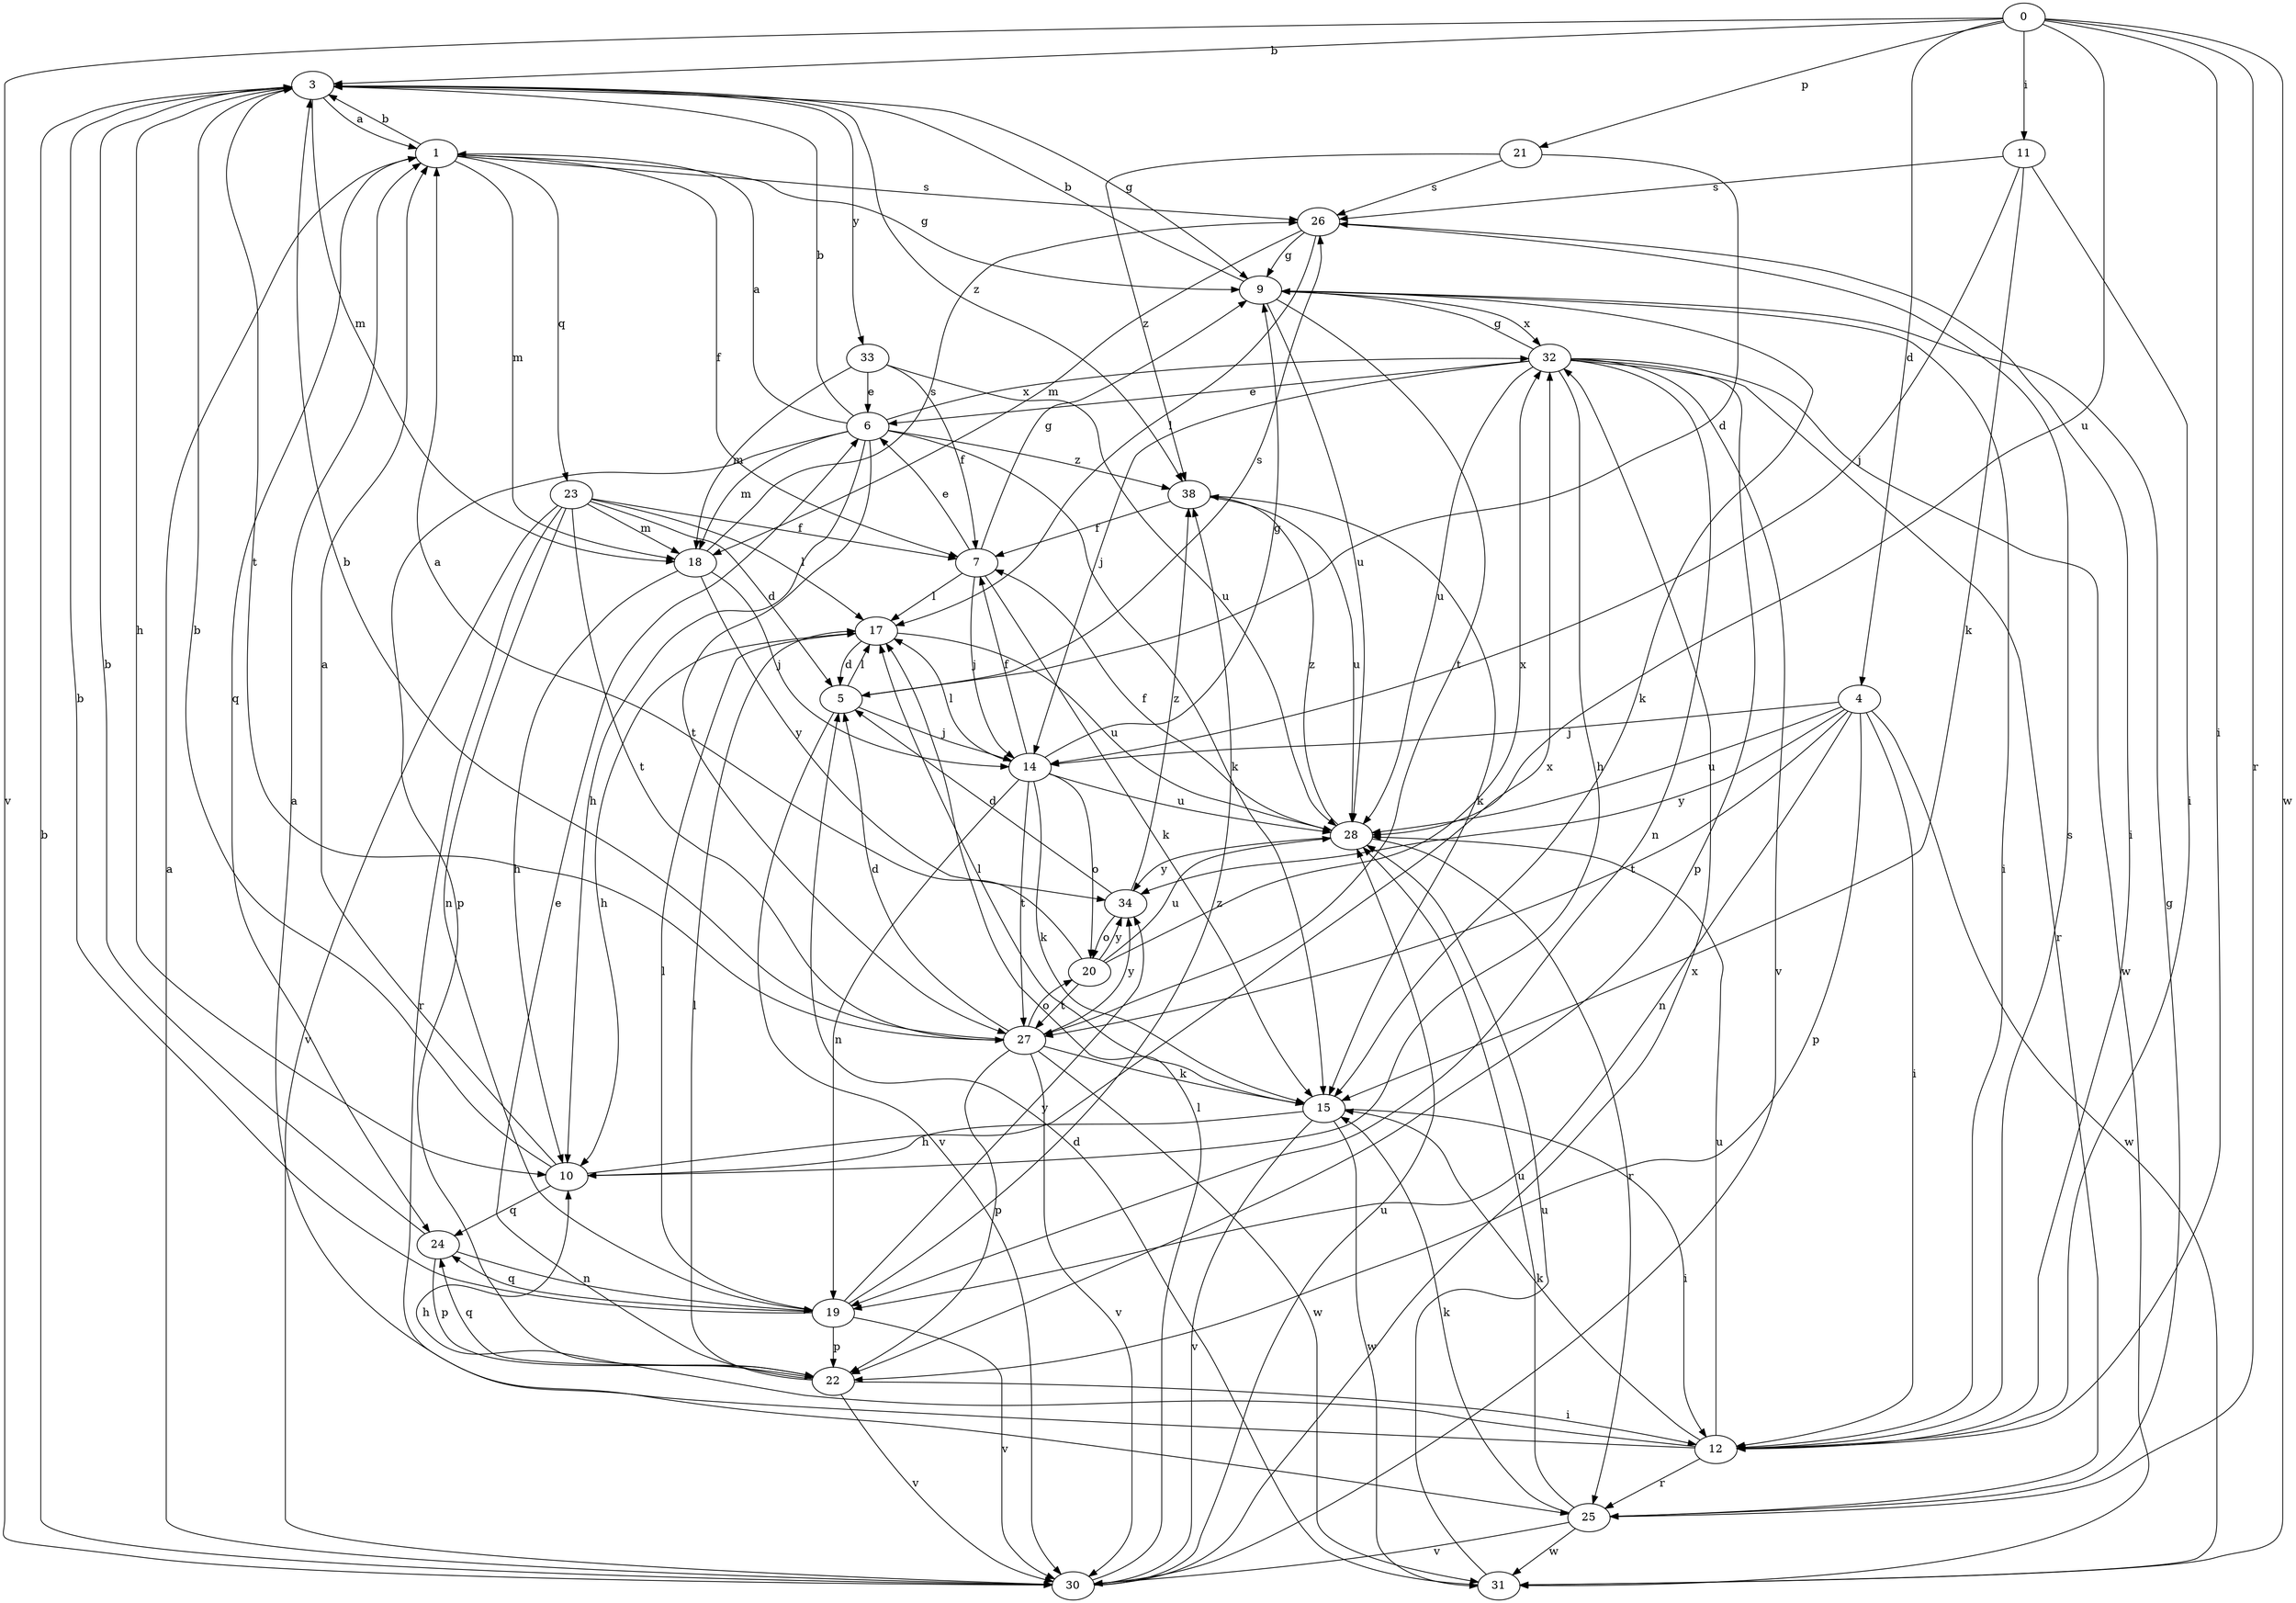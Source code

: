 strict digraph  {
0;
1;
3;
4;
5;
6;
7;
9;
10;
11;
12;
14;
15;
17;
18;
19;
20;
21;
22;
23;
24;
25;
26;
27;
28;
30;
31;
32;
33;
34;
38;
0 -> 3  [label=b];
0 -> 4  [label=d];
0 -> 11  [label=i];
0 -> 12  [label=i];
0 -> 21  [label=p];
0 -> 25  [label=r];
0 -> 28  [label=u];
0 -> 30  [label=v];
0 -> 31  [label=w];
1 -> 3  [label=b];
1 -> 7  [label=f];
1 -> 9  [label=g];
1 -> 18  [label=m];
1 -> 23  [label=q];
1 -> 24  [label=q];
1 -> 26  [label=s];
3 -> 1  [label=a];
3 -> 9  [label=g];
3 -> 10  [label=h];
3 -> 18  [label=m];
3 -> 27  [label=t];
3 -> 33  [label=y];
3 -> 38  [label=z];
4 -> 12  [label=i];
4 -> 14  [label=j];
4 -> 19  [label=n];
4 -> 22  [label=p];
4 -> 27  [label=t];
4 -> 28  [label=u];
4 -> 31  [label=w];
4 -> 34  [label=y];
5 -> 14  [label=j];
5 -> 17  [label=l];
5 -> 26  [label=s];
5 -> 30  [label=v];
6 -> 1  [label=a];
6 -> 3  [label=b];
6 -> 10  [label=h];
6 -> 15  [label=k];
6 -> 18  [label=m];
6 -> 22  [label=p];
6 -> 27  [label=t];
6 -> 32  [label=x];
6 -> 38  [label=z];
7 -> 6  [label=e];
7 -> 9  [label=g];
7 -> 14  [label=j];
7 -> 15  [label=k];
7 -> 17  [label=l];
9 -> 3  [label=b];
9 -> 12  [label=i];
9 -> 15  [label=k];
9 -> 27  [label=t];
9 -> 28  [label=u];
9 -> 32  [label=x];
10 -> 1  [label=a];
10 -> 3  [label=b];
10 -> 24  [label=q];
10 -> 32  [label=x];
11 -> 12  [label=i];
11 -> 14  [label=j];
11 -> 15  [label=k];
11 -> 26  [label=s];
12 -> 1  [label=a];
12 -> 10  [label=h];
12 -> 15  [label=k];
12 -> 25  [label=r];
12 -> 26  [label=s];
12 -> 28  [label=u];
14 -> 7  [label=f];
14 -> 9  [label=g];
14 -> 15  [label=k];
14 -> 17  [label=l];
14 -> 19  [label=n];
14 -> 20  [label=o];
14 -> 27  [label=t];
14 -> 28  [label=u];
15 -> 10  [label=h];
15 -> 12  [label=i];
15 -> 17  [label=l];
15 -> 30  [label=v];
15 -> 31  [label=w];
17 -> 5  [label=d];
17 -> 10  [label=h];
17 -> 28  [label=u];
18 -> 10  [label=h];
18 -> 14  [label=j];
18 -> 26  [label=s];
18 -> 34  [label=y];
19 -> 3  [label=b];
19 -> 17  [label=l];
19 -> 22  [label=p];
19 -> 24  [label=q];
19 -> 30  [label=v];
19 -> 34  [label=y];
19 -> 38  [label=z];
20 -> 1  [label=a];
20 -> 27  [label=t];
20 -> 28  [label=u];
20 -> 32  [label=x];
20 -> 34  [label=y];
21 -> 5  [label=d];
21 -> 26  [label=s];
21 -> 38  [label=z];
22 -> 6  [label=e];
22 -> 12  [label=i];
22 -> 17  [label=l];
22 -> 24  [label=q];
22 -> 30  [label=v];
23 -> 5  [label=d];
23 -> 7  [label=f];
23 -> 17  [label=l];
23 -> 18  [label=m];
23 -> 19  [label=n];
23 -> 25  [label=r];
23 -> 27  [label=t];
23 -> 30  [label=v];
24 -> 3  [label=b];
24 -> 19  [label=n];
24 -> 22  [label=p];
25 -> 9  [label=g];
25 -> 15  [label=k];
25 -> 28  [label=u];
25 -> 30  [label=v];
25 -> 31  [label=w];
26 -> 9  [label=g];
26 -> 12  [label=i];
26 -> 17  [label=l];
26 -> 18  [label=m];
27 -> 3  [label=b];
27 -> 5  [label=d];
27 -> 15  [label=k];
27 -> 20  [label=o];
27 -> 22  [label=p];
27 -> 30  [label=v];
27 -> 31  [label=w];
27 -> 34  [label=y];
28 -> 7  [label=f];
28 -> 25  [label=r];
28 -> 34  [label=y];
28 -> 38  [label=z];
30 -> 1  [label=a];
30 -> 3  [label=b];
30 -> 17  [label=l];
30 -> 28  [label=u];
30 -> 32  [label=x];
31 -> 5  [label=d];
31 -> 28  [label=u];
32 -> 6  [label=e];
32 -> 9  [label=g];
32 -> 10  [label=h];
32 -> 14  [label=j];
32 -> 19  [label=n];
32 -> 22  [label=p];
32 -> 25  [label=r];
32 -> 28  [label=u];
32 -> 30  [label=v];
32 -> 31  [label=w];
33 -> 6  [label=e];
33 -> 7  [label=f];
33 -> 18  [label=m];
33 -> 28  [label=u];
34 -> 5  [label=d];
34 -> 20  [label=o];
34 -> 38  [label=z];
38 -> 7  [label=f];
38 -> 15  [label=k];
38 -> 28  [label=u];
}
